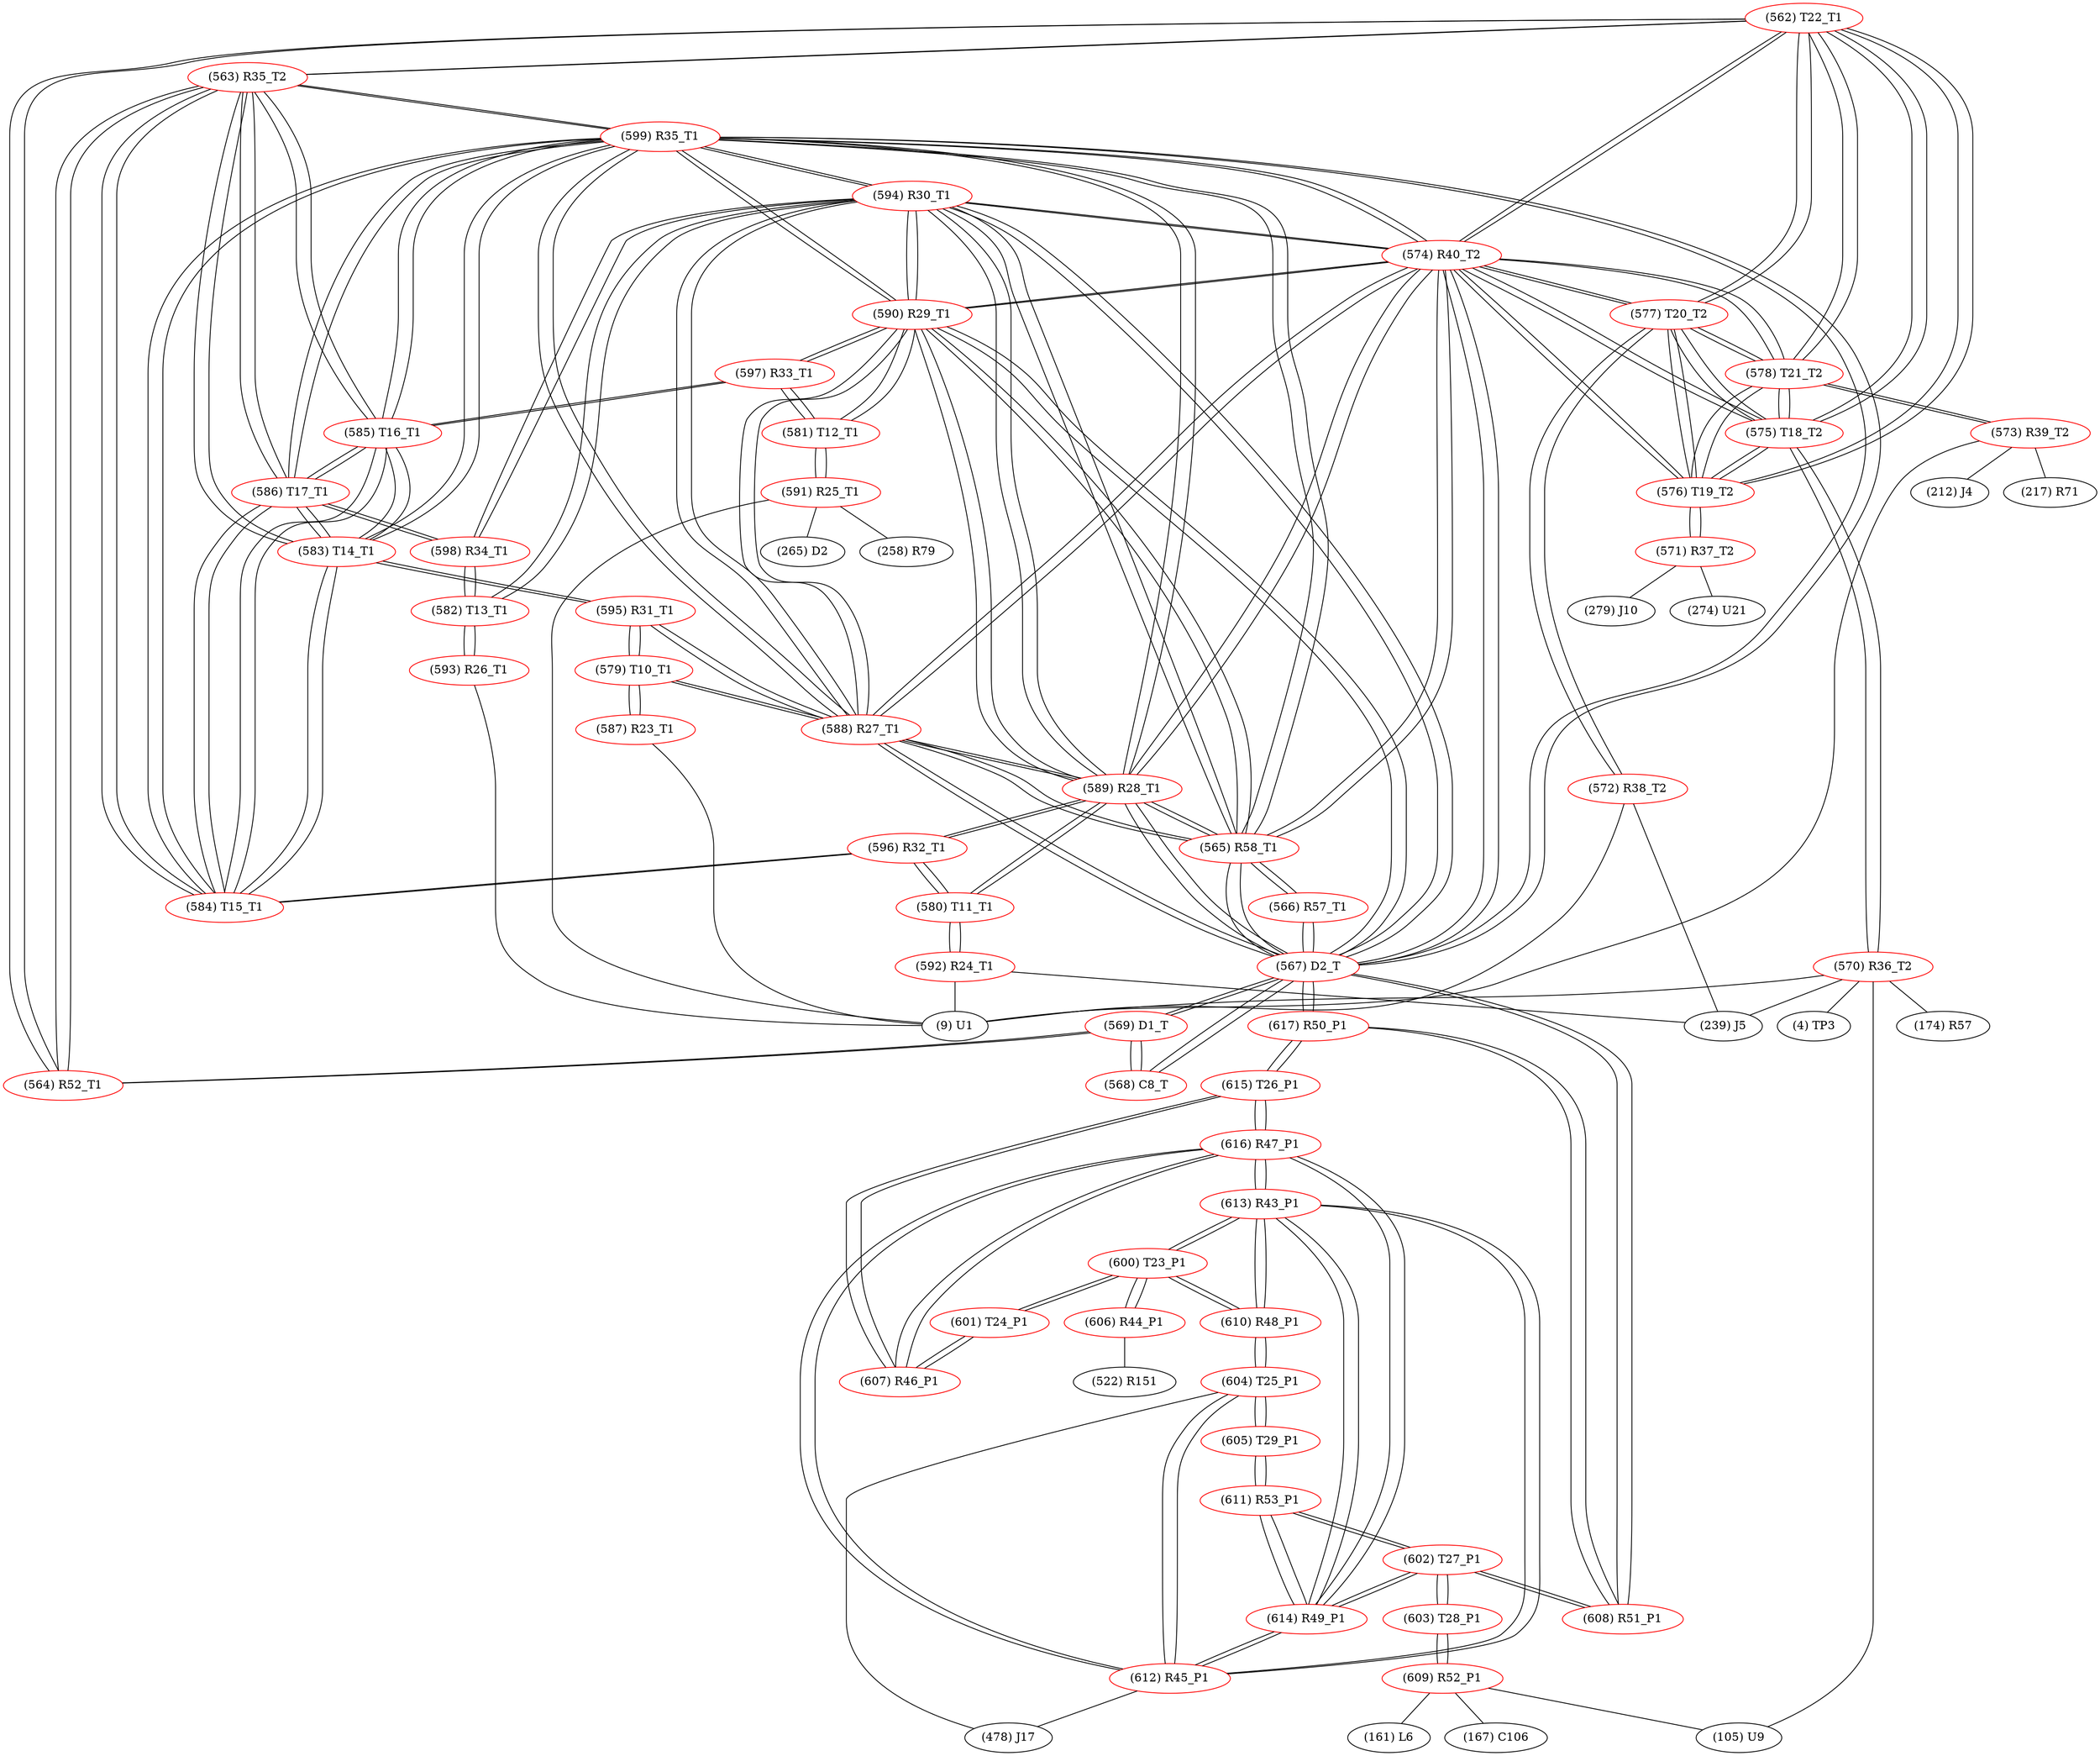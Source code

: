 graph {
	562 [label="(562) T22_T1" color=red]
	563 [label="(563) R35_T2"]
	564 [label="(564) R52_T1"]
	577 [label="(577) T20_T2"]
	578 [label="(578) T21_T2"]
	576 [label="(576) T19_T2"]
	574 [label="(574) R40_T2"]
	575 [label="(575) T18_T2"]
	563 [label="(563) R35_T2" color=red]
	564 [label="(564) R52_T1"]
	562 [label="(562) T22_T1"]
	583 [label="(583) T14_T1"]
	584 [label="(584) T15_T1"]
	586 [label="(586) T17_T1"]
	585 [label="(585) T16_T1"]
	599 [label="(599) R35_T1"]
	564 [label="(564) R52_T1" color=red]
	569 [label="(569) D1_T"]
	563 [label="(563) R35_T2"]
	562 [label="(562) T22_T1"]
	565 [label="(565) R58_T1" color=red]
	567 [label="(567) D2_T"]
	574 [label="(574) R40_T2"]
	588 [label="(588) R27_T1"]
	589 [label="(589) R28_T1"]
	590 [label="(590) R29_T1"]
	594 [label="(594) R30_T1"]
	599 [label="(599) R35_T1"]
	566 [label="(566) R57_T1"]
	566 [label="(566) R57_T1" color=red]
	567 [label="(567) D2_T"]
	565 [label="(565) R58_T1"]
	567 [label="(567) D2_T" color=red]
	565 [label="(565) R58_T1"]
	574 [label="(574) R40_T2"]
	588 [label="(588) R27_T1"]
	589 [label="(589) R28_T1"]
	590 [label="(590) R29_T1"]
	594 [label="(594) R30_T1"]
	599 [label="(599) R35_T1"]
	569 [label="(569) D1_T"]
	568 [label="(568) C8_T"]
	566 [label="(566) R57_T1"]
	608 [label="(608) R51_P1"]
	617 [label="(617) R50_P1"]
	568 [label="(568) C8_T" color=red]
	569 [label="(569) D1_T"]
	567 [label="(567) D2_T"]
	569 [label="(569) D1_T" color=red]
	567 [label="(567) D2_T"]
	568 [label="(568) C8_T"]
	564 [label="(564) R52_T1"]
	570 [label="(570) R36_T2" color=red]
	105 [label="(105) U9"]
	4 [label="(4) TP3"]
	239 [label="(239) J5"]
	174 [label="(174) R57"]
	9 [label="(9) U1"]
	575 [label="(575) T18_T2"]
	571 [label="(571) R37_T2" color=red]
	274 [label="(274) U21"]
	279 [label="(279) J10"]
	576 [label="(576) T19_T2"]
	572 [label="(572) R38_T2" color=red]
	239 [label="(239) J5"]
	9 [label="(9) U1"]
	577 [label="(577) T20_T2"]
	573 [label="(573) R39_T2" color=red]
	9 [label="(9) U1"]
	212 [label="(212) J4"]
	217 [label="(217) R71"]
	578 [label="(578) T21_T2"]
	574 [label="(574) R40_T2" color=red]
	567 [label="(567) D2_T"]
	565 [label="(565) R58_T1"]
	588 [label="(588) R27_T1"]
	589 [label="(589) R28_T1"]
	590 [label="(590) R29_T1"]
	594 [label="(594) R30_T1"]
	599 [label="(599) R35_T1"]
	577 [label="(577) T20_T2"]
	578 [label="(578) T21_T2"]
	576 [label="(576) T19_T2"]
	562 [label="(562) T22_T1"]
	575 [label="(575) T18_T2"]
	575 [label="(575) T18_T2" color=red]
	577 [label="(577) T20_T2"]
	578 [label="(578) T21_T2"]
	576 [label="(576) T19_T2"]
	574 [label="(574) R40_T2"]
	562 [label="(562) T22_T1"]
	570 [label="(570) R36_T2"]
	576 [label="(576) T19_T2" color=red]
	577 [label="(577) T20_T2"]
	578 [label="(578) T21_T2"]
	574 [label="(574) R40_T2"]
	562 [label="(562) T22_T1"]
	575 [label="(575) T18_T2"]
	571 [label="(571) R37_T2"]
	577 [label="(577) T20_T2" color=red]
	578 [label="(578) T21_T2"]
	576 [label="(576) T19_T2"]
	574 [label="(574) R40_T2"]
	562 [label="(562) T22_T1"]
	575 [label="(575) T18_T2"]
	572 [label="(572) R38_T2"]
	578 [label="(578) T21_T2" color=red]
	577 [label="(577) T20_T2"]
	576 [label="(576) T19_T2"]
	574 [label="(574) R40_T2"]
	562 [label="(562) T22_T1"]
	575 [label="(575) T18_T2"]
	573 [label="(573) R39_T2"]
	579 [label="(579) T10_T1" color=red]
	587 [label="(587) R23_T1"]
	595 [label="(595) R31_T1"]
	588 [label="(588) R27_T1"]
	580 [label="(580) T11_T1" color=red]
	592 [label="(592) R24_T1"]
	596 [label="(596) R32_T1"]
	589 [label="(589) R28_T1"]
	581 [label="(581) T12_T1" color=red]
	597 [label="(597) R33_T1"]
	590 [label="(590) R29_T1"]
	591 [label="(591) R25_T1"]
	582 [label="(582) T13_T1" color=red]
	598 [label="(598) R34_T1"]
	594 [label="(594) R30_T1"]
	593 [label="(593) R26_T1"]
	583 [label="(583) T14_T1" color=red]
	584 [label="(584) T15_T1"]
	586 [label="(586) T17_T1"]
	585 [label="(585) T16_T1"]
	599 [label="(599) R35_T1"]
	563 [label="(563) R35_T2"]
	595 [label="(595) R31_T1"]
	584 [label="(584) T15_T1" color=red]
	583 [label="(583) T14_T1"]
	586 [label="(586) T17_T1"]
	585 [label="(585) T16_T1"]
	599 [label="(599) R35_T1"]
	563 [label="(563) R35_T2"]
	596 [label="(596) R32_T1"]
	585 [label="(585) T16_T1" color=red]
	583 [label="(583) T14_T1"]
	584 [label="(584) T15_T1"]
	586 [label="(586) T17_T1"]
	599 [label="(599) R35_T1"]
	563 [label="(563) R35_T2"]
	597 [label="(597) R33_T1"]
	586 [label="(586) T17_T1" color=red]
	583 [label="(583) T14_T1"]
	584 [label="(584) T15_T1"]
	585 [label="(585) T16_T1"]
	599 [label="(599) R35_T1"]
	563 [label="(563) R35_T2"]
	598 [label="(598) R34_T1"]
	587 [label="(587) R23_T1" color=red]
	9 [label="(9) U1"]
	579 [label="(579) T10_T1"]
	588 [label="(588) R27_T1" color=red]
	567 [label="(567) D2_T"]
	565 [label="(565) R58_T1"]
	574 [label="(574) R40_T2"]
	589 [label="(589) R28_T1"]
	590 [label="(590) R29_T1"]
	594 [label="(594) R30_T1"]
	599 [label="(599) R35_T1"]
	595 [label="(595) R31_T1"]
	579 [label="(579) T10_T1"]
	589 [label="(589) R28_T1" color=red]
	567 [label="(567) D2_T"]
	565 [label="(565) R58_T1"]
	574 [label="(574) R40_T2"]
	588 [label="(588) R27_T1"]
	590 [label="(590) R29_T1"]
	594 [label="(594) R30_T1"]
	599 [label="(599) R35_T1"]
	596 [label="(596) R32_T1"]
	580 [label="(580) T11_T1"]
	590 [label="(590) R29_T1" color=red]
	567 [label="(567) D2_T"]
	565 [label="(565) R58_T1"]
	574 [label="(574) R40_T2"]
	588 [label="(588) R27_T1"]
	589 [label="(589) R28_T1"]
	594 [label="(594) R30_T1"]
	599 [label="(599) R35_T1"]
	597 [label="(597) R33_T1"]
	581 [label="(581) T12_T1"]
	591 [label="(591) R25_T1" color=red]
	258 [label="(258) R79"]
	9 [label="(9) U1"]
	265 [label="(265) D2"]
	581 [label="(581) T12_T1"]
	592 [label="(592) R24_T1" color=red]
	9 [label="(9) U1"]
	239 [label="(239) J5"]
	580 [label="(580) T11_T1"]
	593 [label="(593) R26_T1" color=red]
	9 [label="(9) U1"]
	582 [label="(582) T13_T1"]
	594 [label="(594) R30_T1" color=red]
	567 [label="(567) D2_T"]
	565 [label="(565) R58_T1"]
	574 [label="(574) R40_T2"]
	588 [label="(588) R27_T1"]
	589 [label="(589) R28_T1"]
	590 [label="(590) R29_T1"]
	599 [label="(599) R35_T1"]
	582 [label="(582) T13_T1"]
	598 [label="(598) R34_T1"]
	595 [label="(595) R31_T1" color=red]
	588 [label="(588) R27_T1"]
	579 [label="(579) T10_T1"]
	583 [label="(583) T14_T1"]
	596 [label="(596) R32_T1" color=red]
	584 [label="(584) T15_T1"]
	580 [label="(580) T11_T1"]
	589 [label="(589) R28_T1"]
	597 [label="(597) R33_T1" color=red]
	585 [label="(585) T16_T1"]
	590 [label="(590) R29_T1"]
	581 [label="(581) T12_T1"]
	598 [label="(598) R34_T1" color=red]
	586 [label="(586) T17_T1"]
	582 [label="(582) T13_T1"]
	594 [label="(594) R30_T1"]
	599 [label="(599) R35_T1" color=red]
	567 [label="(567) D2_T"]
	565 [label="(565) R58_T1"]
	574 [label="(574) R40_T2"]
	588 [label="(588) R27_T1"]
	589 [label="(589) R28_T1"]
	590 [label="(590) R29_T1"]
	594 [label="(594) R30_T1"]
	583 [label="(583) T14_T1"]
	584 [label="(584) T15_T1"]
	586 [label="(586) T17_T1"]
	585 [label="(585) T16_T1"]
	563 [label="(563) R35_T2"]
	600 [label="(600) T23_P1" color=red]
	610 [label="(610) R48_P1"]
	613 [label="(613) R43_P1"]
	601 [label="(601) T24_P1"]
	606 [label="(606) R44_P1"]
	601 [label="(601) T24_P1" color=red]
	607 [label="(607) R46_P1"]
	600 [label="(600) T23_P1"]
	602 [label="(602) T27_P1" color=red]
	608 [label="(608) R51_P1"]
	603 [label="(603) T28_P1"]
	611 [label="(611) R53_P1"]
	614 [label="(614) R49_P1"]
	603 [label="(603) T28_P1" color=red]
	609 [label="(609) R52_P1"]
	602 [label="(602) T27_P1"]
	604 [label="(604) T25_P1" color=red]
	605 [label="(605) T29_P1"]
	610 [label="(610) R48_P1"]
	612 [label="(612) R45_P1"]
	478 [label="(478) J17"]
	605 [label="(605) T29_P1" color=red]
	604 [label="(604) T25_P1"]
	611 [label="(611) R53_P1"]
	606 [label="(606) R44_P1" color=red]
	522 [label="(522) R151"]
	600 [label="(600) T23_P1"]
	607 [label="(607) R46_P1" color=red]
	615 [label="(615) T26_P1"]
	616 [label="(616) R47_P1"]
	601 [label="(601) T24_P1"]
	608 [label="(608) R51_P1" color=red]
	602 [label="(602) T27_P1"]
	617 [label="(617) R50_P1"]
	567 [label="(567) D2_T"]
	609 [label="(609) R52_P1" color=red]
	167 [label="(167) C106"]
	161 [label="(161) L6"]
	105 [label="(105) U9"]
	603 [label="(603) T28_P1"]
	610 [label="(610) R48_P1" color=red]
	604 [label="(604) T25_P1"]
	600 [label="(600) T23_P1"]
	613 [label="(613) R43_P1"]
	611 [label="(611) R53_P1" color=red]
	605 [label="(605) T29_P1"]
	602 [label="(602) T27_P1"]
	614 [label="(614) R49_P1"]
	612 [label="(612) R45_P1" color=red]
	616 [label="(616) R47_P1"]
	613 [label="(613) R43_P1"]
	614 [label="(614) R49_P1"]
	604 [label="(604) T25_P1"]
	478 [label="(478) J17"]
	613 [label="(613) R43_P1" color=red]
	610 [label="(610) R48_P1"]
	600 [label="(600) T23_P1"]
	616 [label="(616) R47_P1"]
	612 [label="(612) R45_P1"]
	614 [label="(614) R49_P1"]
	614 [label="(614) R49_P1" color=red]
	616 [label="(616) R47_P1"]
	612 [label="(612) R45_P1"]
	613 [label="(613) R43_P1"]
	602 [label="(602) T27_P1"]
	611 [label="(611) R53_P1"]
	615 [label="(615) T26_P1" color=red]
	617 [label="(617) R50_P1"]
	607 [label="(607) R46_P1"]
	616 [label="(616) R47_P1"]
	616 [label="(616) R47_P1" color=red]
	612 [label="(612) R45_P1"]
	613 [label="(613) R43_P1"]
	614 [label="(614) R49_P1"]
	615 [label="(615) T26_P1"]
	607 [label="(607) R46_P1"]
	617 [label="(617) R50_P1" color=red]
	615 [label="(615) T26_P1"]
	608 [label="(608) R51_P1"]
	567 [label="(567) D2_T"]
	562 -- 563
	562 -- 564
	562 -- 577
	562 -- 578
	562 -- 576
	562 -- 574
	562 -- 575
	563 -- 564
	563 -- 562
	563 -- 583
	563 -- 584
	563 -- 586
	563 -- 585
	563 -- 599
	564 -- 569
	564 -- 563
	564 -- 562
	565 -- 567
	565 -- 574
	565 -- 588
	565 -- 589
	565 -- 590
	565 -- 594
	565 -- 599
	565 -- 566
	566 -- 567
	566 -- 565
	567 -- 565
	567 -- 574
	567 -- 588
	567 -- 589
	567 -- 590
	567 -- 594
	567 -- 599
	567 -- 569
	567 -- 568
	567 -- 566
	567 -- 608
	567 -- 617
	568 -- 569
	568 -- 567
	569 -- 567
	569 -- 568
	569 -- 564
	570 -- 105
	570 -- 4
	570 -- 239
	570 -- 174
	570 -- 9
	570 -- 575
	571 -- 274
	571 -- 279
	571 -- 576
	572 -- 239
	572 -- 9
	572 -- 577
	573 -- 9
	573 -- 212
	573 -- 217
	573 -- 578
	574 -- 567
	574 -- 565
	574 -- 588
	574 -- 589
	574 -- 590
	574 -- 594
	574 -- 599
	574 -- 577
	574 -- 578
	574 -- 576
	574 -- 562
	574 -- 575
	575 -- 577
	575 -- 578
	575 -- 576
	575 -- 574
	575 -- 562
	575 -- 570
	576 -- 577
	576 -- 578
	576 -- 574
	576 -- 562
	576 -- 575
	576 -- 571
	577 -- 578
	577 -- 576
	577 -- 574
	577 -- 562
	577 -- 575
	577 -- 572
	578 -- 577
	578 -- 576
	578 -- 574
	578 -- 562
	578 -- 575
	578 -- 573
	579 -- 587
	579 -- 595
	579 -- 588
	580 -- 592
	580 -- 596
	580 -- 589
	581 -- 597
	581 -- 590
	581 -- 591
	582 -- 598
	582 -- 594
	582 -- 593
	583 -- 584
	583 -- 586
	583 -- 585
	583 -- 599
	583 -- 563
	583 -- 595
	584 -- 583
	584 -- 586
	584 -- 585
	584 -- 599
	584 -- 563
	584 -- 596
	585 -- 583
	585 -- 584
	585 -- 586
	585 -- 599
	585 -- 563
	585 -- 597
	586 -- 583
	586 -- 584
	586 -- 585
	586 -- 599
	586 -- 563
	586 -- 598
	587 -- 9
	587 -- 579
	588 -- 567
	588 -- 565
	588 -- 574
	588 -- 589
	588 -- 590
	588 -- 594
	588 -- 599
	588 -- 595
	588 -- 579
	589 -- 567
	589 -- 565
	589 -- 574
	589 -- 588
	589 -- 590
	589 -- 594
	589 -- 599
	589 -- 596
	589 -- 580
	590 -- 567
	590 -- 565
	590 -- 574
	590 -- 588
	590 -- 589
	590 -- 594
	590 -- 599
	590 -- 597
	590 -- 581
	591 -- 258
	591 -- 9
	591 -- 265
	591 -- 581
	592 -- 9
	592 -- 239
	592 -- 580
	593 -- 9
	593 -- 582
	594 -- 567
	594 -- 565
	594 -- 574
	594 -- 588
	594 -- 589
	594 -- 590
	594 -- 599
	594 -- 582
	594 -- 598
	595 -- 588
	595 -- 579
	595 -- 583
	596 -- 584
	596 -- 580
	596 -- 589
	597 -- 585
	597 -- 590
	597 -- 581
	598 -- 586
	598 -- 582
	598 -- 594
	599 -- 567
	599 -- 565
	599 -- 574
	599 -- 588
	599 -- 589
	599 -- 590
	599 -- 594
	599 -- 583
	599 -- 584
	599 -- 586
	599 -- 585
	599 -- 563
	600 -- 610
	600 -- 613
	600 -- 601
	600 -- 606
	601 -- 607
	601 -- 600
	602 -- 608
	602 -- 603
	602 -- 611
	602 -- 614
	603 -- 609
	603 -- 602
	604 -- 605
	604 -- 610
	604 -- 612
	604 -- 478
	605 -- 604
	605 -- 611
	606 -- 522
	606 -- 600
	607 -- 615
	607 -- 616
	607 -- 601
	608 -- 602
	608 -- 617
	608 -- 567
	609 -- 167
	609 -- 161
	609 -- 105
	609 -- 603
	610 -- 604
	610 -- 600
	610 -- 613
	611 -- 605
	611 -- 602
	611 -- 614
	612 -- 616
	612 -- 613
	612 -- 614
	612 -- 604
	612 -- 478
	613 -- 610
	613 -- 600
	613 -- 616
	613 -- 612
	613 -- 614
	614 -- 616
	614 -- 612
	614 -- 613
	614 -- 602
	614 -- 611
	615 -- 617
	615 -- 607
	615 -- 616
	616 -- 612
	616 -- 613
	616 -- 614
	616 -- 615
	616 -- 607
	617 -- 615
	617 -- 608
	617 -- 567
}